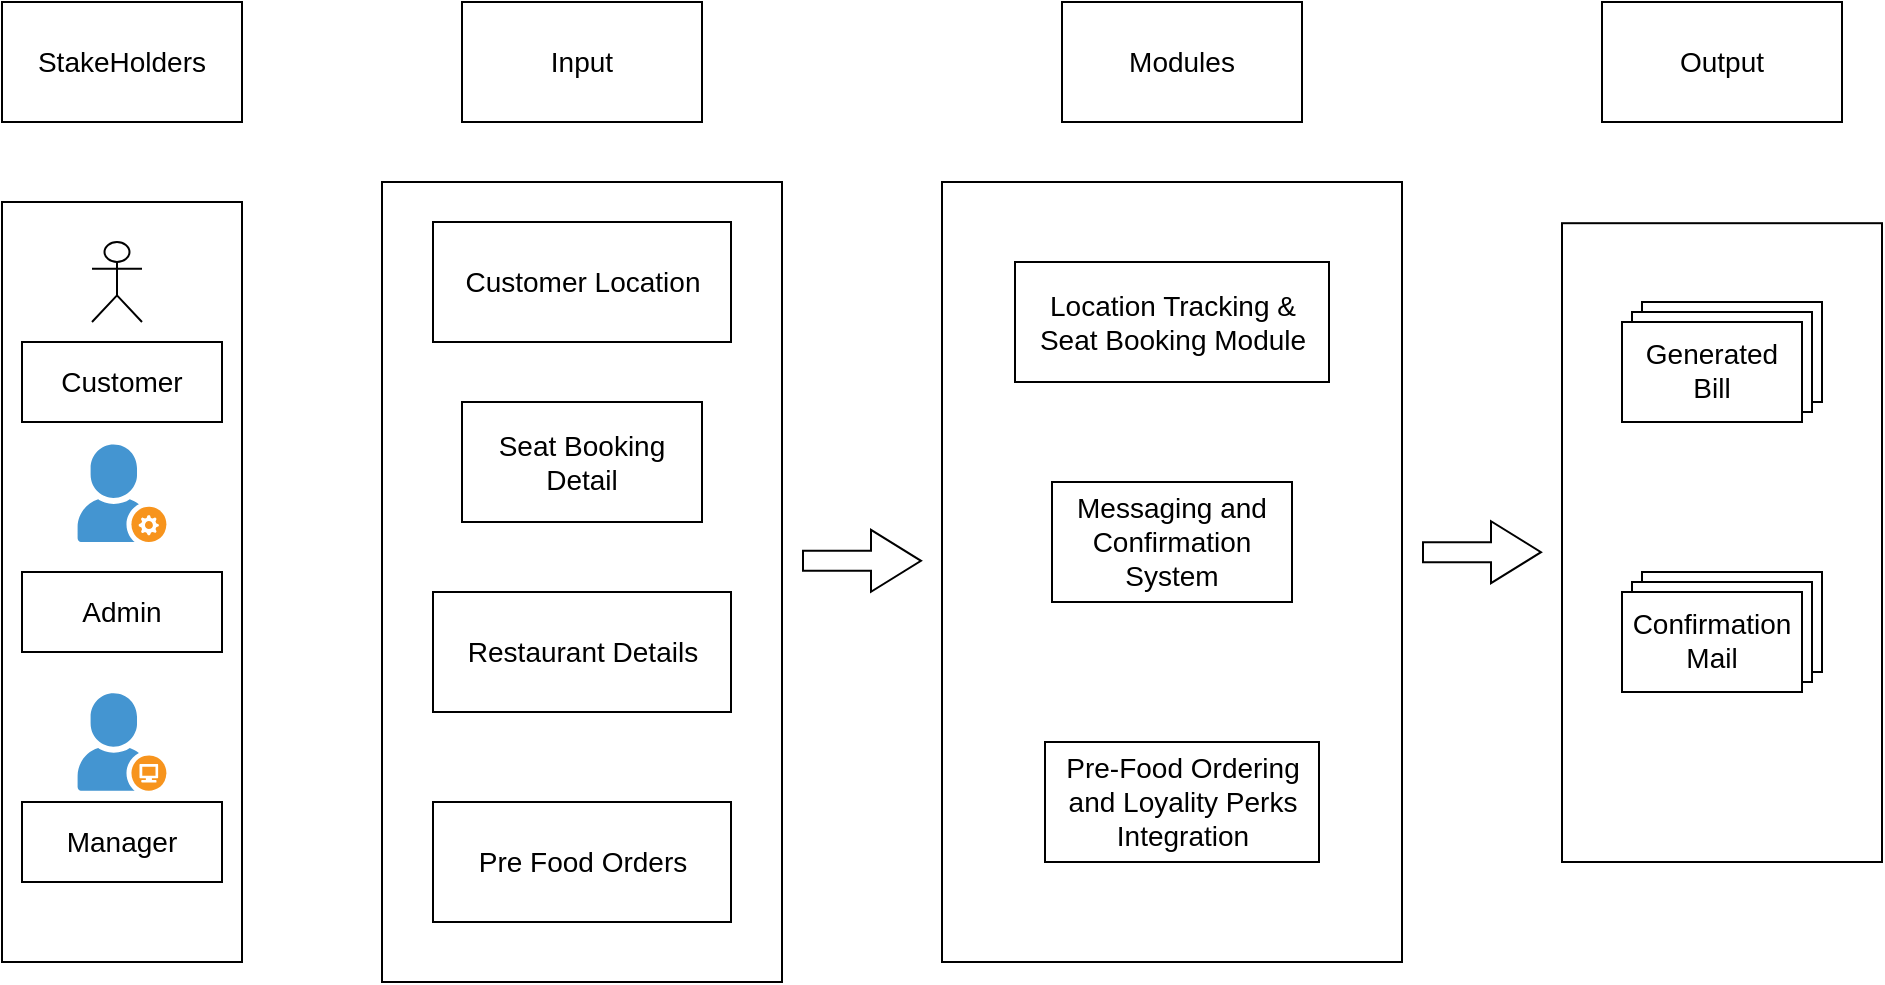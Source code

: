 <mxfile version="27.0.5">
  <diagram name="Page-1" id="lkHVOymzlb00yTyTxr3h">
    <mxGraphModel dx="1097" dy="648" grid="1" gridSize="10" guides="1" tooltips="1" connect="1" arrows="1" fold="1" page="1" pageScale="1" pageWidth="1100" pageHeight="850" math="0" shadow="0">
      <root>
        <mxCell id="0" />
        <mxCell id="1" parent="0" />
        <mxCell id="WmRT3mpqogxM2vdh_Q9--8" value="" style="rounded=0;whiteSpace=wrap;html=1;fontSize=14;" parent="1" vertex="1">
          <mxGeometry x="340" y="200" width="200" height="400" as="geometry" />
        </mxCell>
        <mxCell id="V8LJo-HUQhEcklU6w-Ak-2" value="Input" style="rounded=0;whiteSpace=wrap;html=1;fontSize=14;" parent="1" vertex="1">
          <mxGeometry x="380" y="110" width="120" height="60" as="geometry" />
        </mxCell>
        <mxCell id="V8LJo-HUQhEcklU6w-Ak-3" value="StakeHolders" style="rounded=0;whiteSpace=wrap;html=1;fontSize=14;" parent="1" vertex="1">
          <mxGeometry x="150" y="110" width="120" height="60" as="geometry" />
        </mxCell>
        <mxCell id="V8LJo-HUQhEcklU6w-Ak-4" value="Modules" style="rounded=0;whiteSpace=wrap;html=1;fontSize=14;" parent="1" vertex="1">
          <mxGeometry x="680" y="110" width="120" height="60" as="geometry" />
        </mxCell>
        <mxCell id="V8LJo-HUQhEcklU6w-Ak-5" value="Output" style="rounded=0;whiteSpace=wrap;html=1;fontSize=14;" parent="1" vertex="1">
          <mxGeometry x="950" y="110" width="120" height="60" as="geometry" />
        </mxCell>
        <mxCell id="V8LJo-HUQhEcklU6w-Ak-6" value="" style="rounded=0;whiteSpace=wrap;html=1;fontSize=14;" parent="1" vertex="1">
          <mxGeometry x="150" y="210" width="120" height="380" as="geometry" />
        </mxCell>
        <mxCell id="V8LJo-HUQhEcklU6w-Ak-7" value="" style="shape=umlActor;verticalLabelPosition=bottom;verticalAlign=top;html=1;outlineConnect=0;fontSize=14;" parent="1" vertex="1">
          <mxGeometry x="195" y="230" width="25" height="40" as="geometry" />
        </mxCell>
        <mxCell id="V8LJo-HUQhEcklU6w-Ak-18" value="Customer Location" style="rounded=0;whiteSpace=wrap;html=1;fontSize=14;" parent="1" vertex="1">
          <mxGeometry x="365.5" y="220" width="149" height="60" as="geometry" />
        </mxCell>
        <mxCell id="V8LJo-HUQhEcklU6w-Ak-20" value="Pre Food Orders" style="rounded=0;whiteSpace=wrap;html=1;fontSize=14;" parent="1" vertex="1">
          <mxGeometry x="365.5" y="510" width="149" height="60" as="geometry" />
        </mxCell>
        <mxCell id="V8LJo-HUQhEcklU6w-Ak-21" value="Restaurant Details" style="rounded=0;whiteSpace=wrap;html=1;fontSize=14;" parent="1" vertex="1">
          <mxGeometry x="365.5" y="405" width="149" height="60" as="geometry" />
        </mxCell>
        <mxCell id="V8LJo-HUQhEcklU6w-Ak-22" value="Seat Booking Detail" style="rounded=0;whiteSpace=wrap;html=1;fontSize=14;" parent="1" vertex="1">
          <mxGeometry x="380" y="310" width="120" height="60" as="geometry" />
        </mxCell>
        <mxCell id="V8LJo-HUQhEcklU6w-Ak-30" value="" style="rounded=0;whiteSpace=wrap;html=1;fontSize=14;" parent="1" vertex="1">
          <mxGeometry x="620" y="200" width="230" height="390" as="geometry" />
        </mxCell>
        <mxCell id="V8LJo-HUQhEcklU6w-Ak-31" value="Messaging and Confirmation System" style="rounded=0;whiteSpace=wrap;html=1;fontSize=14;" parent="1" vertex="1">
          <mxGeometry x="675" y="350" width="120" height="60" as="geometry" />
        </mxCell>
        <mxCell id="V8LJo-HUQhEcklU6w-Ak-32" value="Location Tracking &amp;amp; Seat Booking Module" style="rounded=0;whiteSpace=wrap;html=1;fontSize=14;" parent="1" vertex="1">
          <mxGeometry x="656.5" y="240" width="157" height="60" as="geometry" />
        </mxCell>
        <mxCell id="V8LJo-HUQhEcklU6w-Ak-33" value="Pre-Food Ordering and Loyality Perks Integration" style="rounded=0;whiteSpace=wrap;html=1;fontSize=14;" parent="1" vertex="1">
          <mxGeometry x="671.5" y="480" width="137" height="60" as="geometry" />
        </mxCell>
        <mxCell id="V8LJo-HUQhEcklU6w-Ak-34" value="" style="rounded=0;whiteSpace=wrap;html=1;fontSize=14;" parent="1" vertex="1">
          <mxGeometry x="930" y="220.6" width="160" height="319.4" as="geometry" />
        </mxCell>
        <mxCell id="WmRT3mpqogxM2vdh_Q9--1" value="&lt;span style=&quot;text-wrap-mode: nowrap;&quot;&gt;Customer&lt;/span&gt;" style="rounded=0;whiteSpace=wrap;html=1;fontSize=14;" parent="1" vertex="1">
          <mxGeometry x="160" y="280" width="100" height="40" as="geometry" />
        </mxCell>
        <mxCell id="WmRT3mpqogxM2vdh_Q9--3" value="&lt;span style=&quot;text-wrap-mode: nowrap;&quot;&gt;Admin&lt;/span&gt;" style="rounded=0;whiteSpace=wrap;html=1;fontSize=14;" parent="1" vertex="1">
          <mxGeometry x="160" y="395" width="100" height="40" as="geometry" />
        </mxCell>
        <mxCell id="WmRT3mpqogxM2vdh_Q9--4" value="&lt;span style=&quot;text-wrap-mode: nowrap;&quot;&gt;Manager&lt;/span&gt;" style="rounded=0;whiteSpace=wrap;html=1;fontSize=14;" parent="1" vertex="1">
          <mxGeometry x="160" y="510" width="100" height="40" as="geometry" />
        </mxCell>
        <mxCell id="WmRT3mpqogxM2vdh_Q9--5" value="" style="shadow=0;dashed=0;html=1;strokeColor=none;fillColor=#4495D1;labelPosition=center;verticalLabelPosition=bottom;verticalAlign=top;align=center;outlineConnect=0;shape=mxgraph.veeam.company_user;fontSize=14;" parent="1" vertex="1">
          <mxGeometry x="187.8" y="455.6" width="44.4" height="48.8" as="geometry" />
        </mxCell>
        <mxCell id="WmRT3mpqogxM2vdh_Q9--6" value="" style="shadow=0;dashed=0;html=1;strokeColor=none;fillColor=#4495D1;labelPosition=center;verticalLabelPosition=bottom;verticalAlign=top;align=center;outlineConnect=0;shape=mxgraph.veeam.company_administrator;fontSize=14;" parent="1" vertex="1">
          <mxGeometry x="187.8" y="331.2" width="44.4" height="48.8" as="geometry" />
        </mxCell>
        <mxCell id="WmRT3mpqogxM2vdh_Q9--16" value="" style="shape=flexArrow;endArrow=classic;html=1;rounded=0;fontSize=14;startSize=8;endSize=8;curved=1;" parent="1" edge="1">
          <mxGeometry width="50" height="50" relative="1" as="geometry">
            <mxPoint x="860" y="385.1" as="sourcePoint" />
            <mxPoint x="920" y="385.1" as="targetPoint" />
          </mxGeometry>
        </mxCell>
        <mxCell id="WmRT3mpqogxM2vdh_Q9--18" value="" style="shape=flexArrow;endArrow=classic;html=1;rounded=0;fontSize=14;startSize=8;endSize=8;curved=1;" parent="1" edge="1">
          <mxGeometry width="50" height="50" relative="1" as="geometry">
            <mxPoint x="550" y="389.4" as="sourcePoint" />
            <mxPoint x="610" y="389.4" as="targetPoint" />
          </mxGeometry>
        </mxCell>
        <mxCell id="d6Hx03TRbluW-9n1Z1I_-2" value="" style="verticalLabelPosition=bottom;verticalAlign=top;html=1;shape=mxgraph.basic.layered_rect;dx=10;outlineConnect=0;whiteSpace=wrap;rotation=180;direction=west;flipV=1;fontSize=14;" vertex="1" parent="1">
          <mxGeometry x="960" y="260" width="100" height="60" as="geometry" />
        </mxCell>
        <mxCell id="WmRT3mpqogxM2vdh_Q9--11" value="&lt;span&gt;Generated Bill&lt;/span&gt;" style="text;strokeColor=none;fillColor=none;html=1;align=center;verticalAlign=middle;whiteSpace=wrap;rounded=0;fontSize=14;" parent="1" vertex="1">
          <mxGeometry x="965" y="279" width="80" height="30" as="geometry" />
        </mxCell>
        <mxCell id="d6Hx03TRbluW-9n1Z1I_-3" value="" style="verticalLabelPosition=bottom;verticalAlign=top;html=1;shape=mxgraph.basic.layered_rect;dx=10;outlineConnect=0;whiteSpace=wrap;rotation=180;direction=west;flipV=1;fontSize=14;" vertex="1" parent="1">
          <mxGeometry x="960" y="395" width="100" height="60" as="geometry" />
        </mxCell>
        <mxCell id="d6Hx03TRbluW-9n1Z1I_-4" value="&lt;span&gt;Confirmation Mail&lt;/span&gt;" style="text;strokeColor=none;fillColor=none;html=1;align=center;verticalAlign=middle;whiteSpace=wrap;rounded=0;fontSize=14;" vertex="1" parent="1">
          <mxGeometry x="965" y="414" width="80" height="30" as="geometry" />
        </mxCell>
      </root>
    </mxGraphModel>
  </diagram>
</mxfile>
